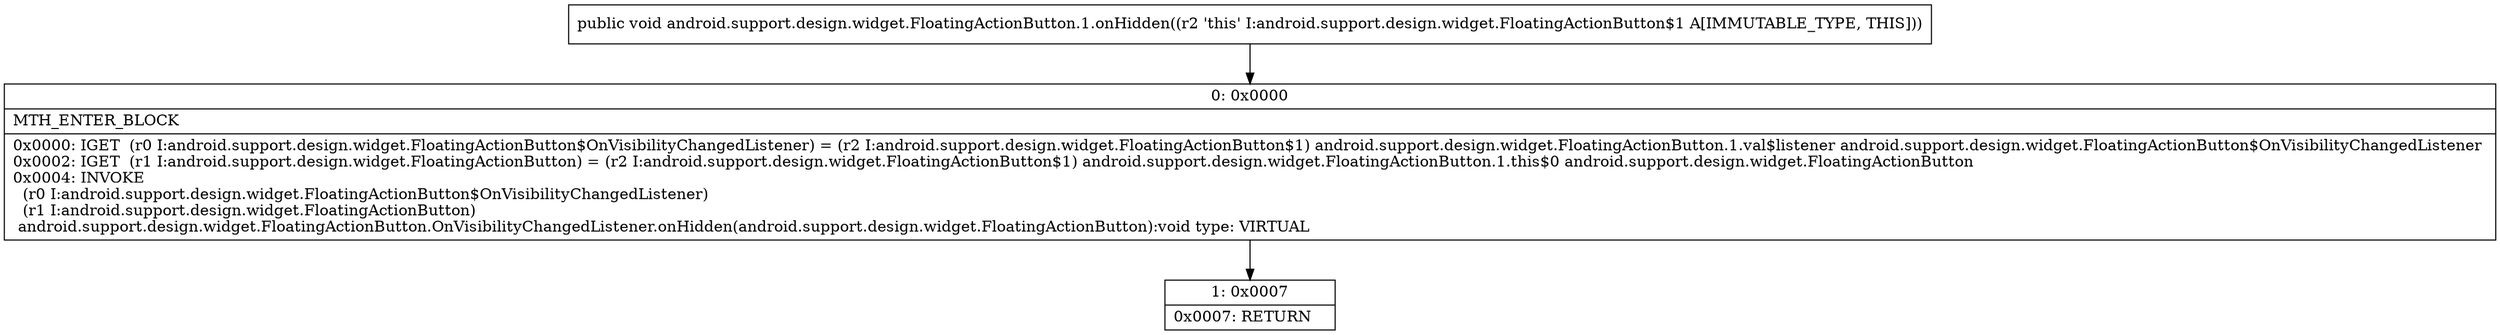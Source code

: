 digraph "CFG forandroid.support.design.widget.FloatingActionButton.1.onHidden()V" {
Node_0 [shape=record,label="{0\:\ 0x0000|MTH_ENTER_BLOCK\l|0x0000: IGET  (r0 I:android.support.design.widget.FloatingActionButton$OnVisibilityChangedListener) = (r2 I:android.support.design.widget.FloatingActionButton$1) android.support.design.widget.FloatingActionButton.1.val$listener android.support.design.widget.FloatingActionButton$OnVisibilityChangedListener \l0x0002: IGET  (r1 I:android.support.design.widget.FloatingActionButton) = (r2 I:android.support.design.widget.FloatingActionButton$1) android.support.design.widget.FloatingActionButton.1.this$0 android.support.design.widget.FloatingActionButton \l0x0004: INVOKE  \l  (r0 I:android.support.design.widget.FloatingActionButton$OnVisibilityChangedListener)\l  (r1 I:android.support.design.widget.FloatingActionButton)\l android.support.design.widget.FloatingActionButton.OnVisibilityChangedListener.onHidden(android.support.design.widget.FloatingActionButton):void type: VIRTUAL \l}"];
Node_1 [shape=record,label="{1\:\ 0x0007|0x0007: RETURN   \l}"];
MethodNode[shape=record,label="{public void android.support.design.widget.FloatingActionButton.1.onHidden((r2 'this' I:android.support.design.widget.FloatingActionButton$1 A[IMMUTABLE_TYPE, THIS])) }"];
MethodNode -> Node_0;
Node_0 -> Node_1;
}

